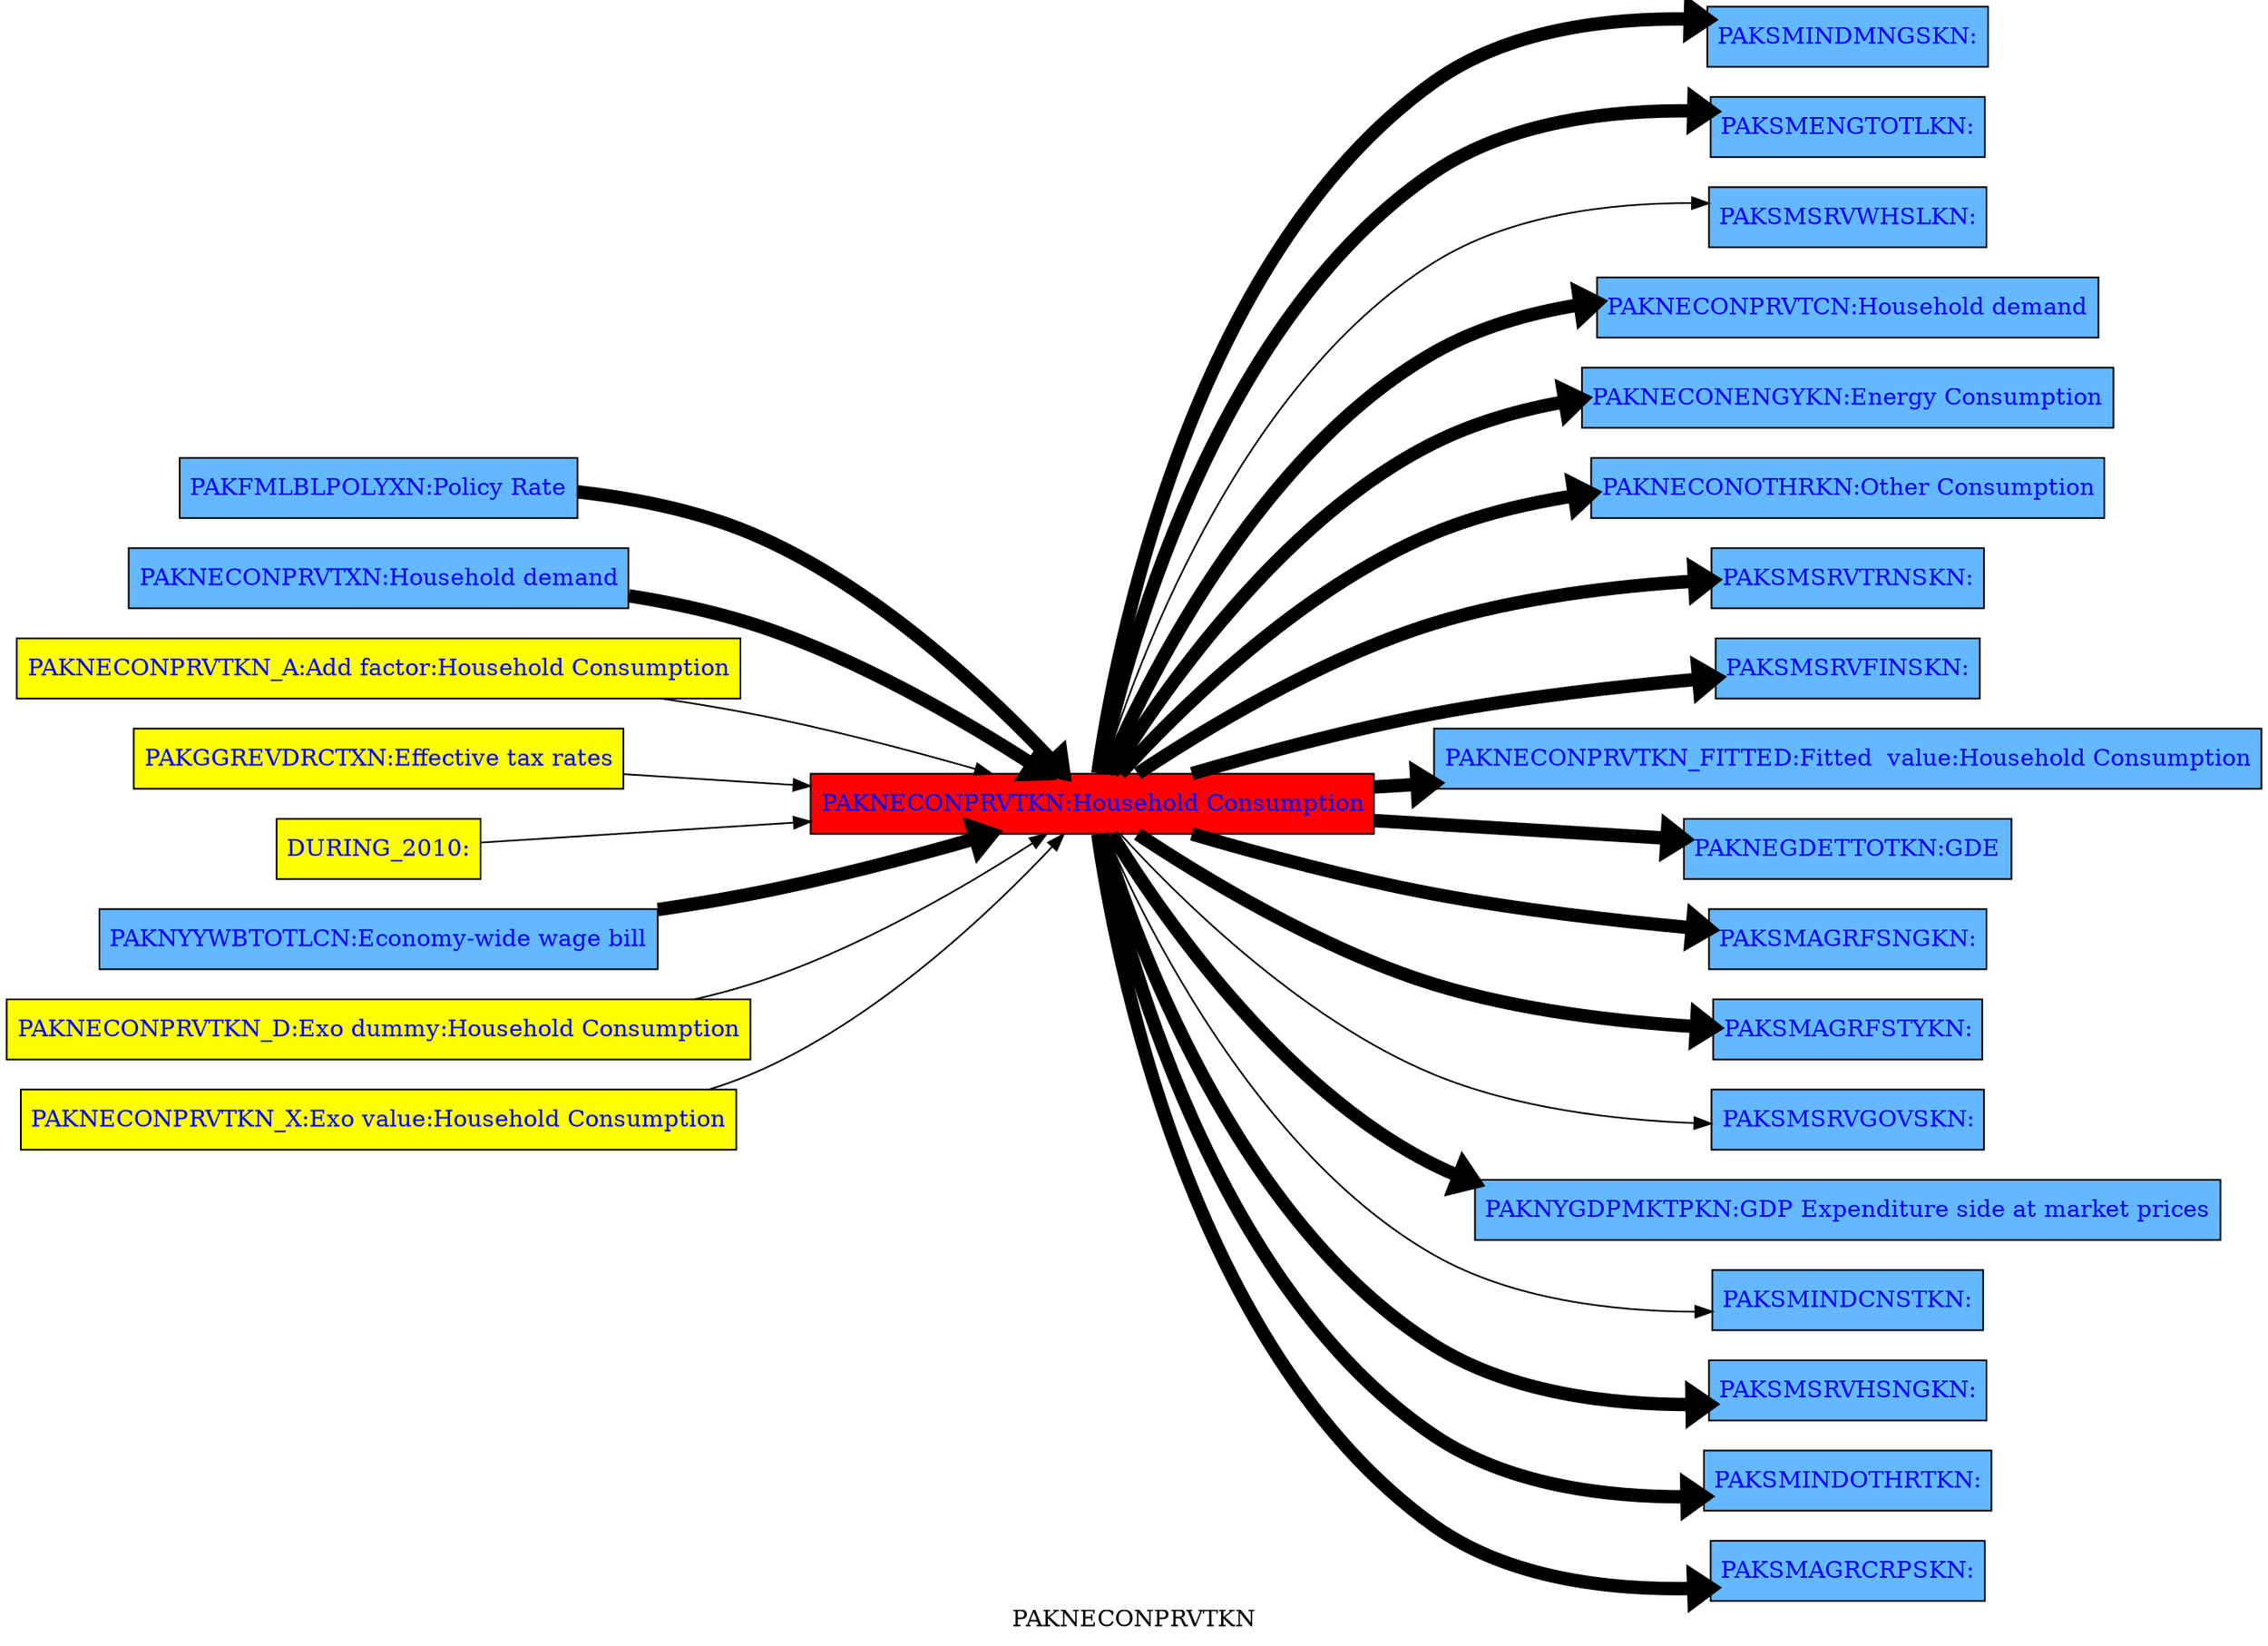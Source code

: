 digraph TD { rankdir ="LR" 
{node  [margin=0.025 fontcolor=blue style=filled ] 
 "PAKSMINDMNGSKN" [ shape=box fillcolor= steelblue1 tooltip="PAKSMINDMNGSKN&#10;FRML  &lt;&gt; PAKSMINDMNGSKN = ((1+6.96158341862144)*(0.0132800565666619*PAKNECONPRVTKN+0*PAKNECONGOVTKN+0*PAKNEGDIFTOTKN+0.00704674623894759*PAKNEEXPGNFSKN+0.024122890632682*PAKNEGDISTKBKN)-0.134221966110302*PAKNEIMPGNFSKN-0.500981557895139*PAKNYTAXNINDKN-123652.869264758)/(1+0.200800622280983) &#36;"  margin=0.025 fontcolor=blue style = filled  label=<<TABLE BORDER='0' CELLBORDER = '0' style = "filled"  > <TR><TD tooltip="PAKSMINDMNGSKN&#10;FRML  &lt;&gt; PAKSMINDMNGSKN = ((1+6.96158341862144)*(0.0132800565666619*PAKNECONPRVTKN+0*PAKNECONGOVTKN+0*PAKNEGDIFTOTKN+0.00704674623894759*PAKNEEXPGNFSKN+0.024122890632682*PAKNEGDISTKBKN)-0.134221966110302*PAKNEIMPGNFSKN-0.500981557895139*PAKNYTAXNINDKN-123652.869264758)/(1+0.200800622280983) &#36;">PAKSMINDMNGSKN:</TD></TR> </TABLE>> ]
"PAKSMENGTOTLKN" [ shape=box fillcolor= steelblue1 tooltip="PAKSMENGTOTLKN&#10;FRML  &lt;&gt; PAKSMENGTOTLKN = ((1+1.65868473220397)*(0.0775261497897936*PAKNECONPRVTKN+0*PAKNECONGOVTKN+0*PAKNEGDIFTOTKN+0.0217448978257548*PAKNEEXPGNFSKN+0.0458991644104248*PAKNEGDISTKBKN)-0.11894699850705*PAKNEIMPGNFSKN--0.50579180838529*PAKNYTAXNINDKN-0)/(1+5.65663938581514) &#36;"  margin=0.025 fontcolor=blue style = filled  label=<<TABLE BORDER='0' CELLBORDER = '0' style = "filled"  > <TR><TD tooltip="PAKSMENGTOTLKN&#10;FRML  &lt;&gt; PAKSMENGTOTLKN = ((1+1.65868473220397)*(0.0775261497897936*PAKNECONPRVTKN+0*PAKNECONGOVTKN+0*PAKNEGDIFTOTKN+0.0217448978257548*PAKNEEXPGNFSKN+0.0458991644104248*PAKNEGDISTKBKN)-0.11894699850705*PAKNEIMPGNFSKN--0.50579180838529*PAKNYTAXNINDKN-0)/(1+5.65663938581514) &#36;">PAKSMENGTOTLKN:</TD></TR> </TABLE>> ]
"PAKFMLBLPOLYXN" [ shape=box fillcolor= steelblue1 tooltip="Policy Rate&#10;FRML &lt;Z,EXO&gt; PAKFMLBLPOLYXN = (-100*PAKFMLBLPOLYXN_A+100* (0.905129162122953*PAKFMLBLPOLYXN(-1)/100+(1-0.905129162122953)*(PAKMPPOLNATRXN/100+1.2*(((LOG(PAKNECONPRVTXN))-(LOG(PAKNECONPRVTXN(-1))))-PAKINFLEXPT/100)+0.5*PAKNYGDPGAP_/100)) ) * (1-PAKFMLBLPOLYXN_D)+ PAKFMLBLPOLYXN_X*PAKFMLBLPOLYXN_D  &#36;"  margin=0.025 fontcolor=blue style = filled  label=<<TABLE BORDER='0' CELLBORDER = '0' style = "filled"  > <TR><TD tooltip="Policy Rate&#10;FRML &lt;Z,EXO&gt; PAKFMLBLPOLYXN = (-100*PAKFMLBLPOLYXN_A+100* (0.905129162122953*PAKFMLBLPOLYXN(-1)/100+(1-0.905129162122953)*(PAKMPPOLNATRXN/100+1.2*(((LOG(PAKNECONPRVTXN))-(LOG(PAKNECONPRVTXN(-1))))-PAKINFLEXPT/100)+0.5*PAKNYGDPGAP_/100)) ) * (1-PAKFMLBLPOLYXN_D)+ PAKFMLBLPOLYXN_X*PAKFMLBLPOLYXN_D  &#36;">PAKFMLBLPOLYXN:Policy Rate</TD></TR> </TABLE>> ]
"PAKNECONPRVTXN" [ shape=box fillcolor= steelblue1 tooltip="Household demand&#10;FRML  &lt;&gt; PAKNECONPRVTXN = ((PAKNECONENGYSH**PAKCESENGYCON)*PAKNECONENGYXN**(1-PAKCESENGYCON)+(PAKNECONOTHRSH**PAKCESENGYCON)*PAKNECONOTHRXN**(1-PAKCESENGYCON))**(1/(1-PAKCESENGYCON)) &#36;"  margin=0.025 fontcolor=blue style = filled  label=<<TABLE BORDER='0' CELLBORDER = '0' style = "filled"  > <TR><TD tooltip="Household demand&#10;FRML  &lt;&gt; PAKNECONPRVTXN = ((PAKNECONENGYSH**PAKCESENGYCON)*PAKNECONENGYXN**(1-PAKCESENGYCON)+(PAKNECONOTHRSH**PAKCESENGYCON)*PAKNECONOTHRXN**(1-PAKCESENGYCON))**(1/(1-PAKCESENGYCON)) &#36;">PAKNECONPRVTXN:Household demand</TD></TR> </TABLE>> ]
"PAKSMSRVWHSLKN" [ shape=box fillcolor= steelblue1 tooltip="PAKSMSRVWHSLKN&#10;FRML  &lt;&gt; PAKSMSRVWHSLKN = ((1+1.17766663382018E-08)*(0*PAKNECONPRVTKN+0*PAKNECONGOVTKN+0*PAKNEGDIFTOTKN+0*PAKNEEXPGNFSKN+0*PAKNEGDISTKBKN)-0*PAKNEIMPGNFSKN-0*PAKNYTAXNINDKN--4160770)/(1+0.265916086910196) &#36;"  margin=0.025 fontcolor=blue style = filled  label=<<TABLE BORDER='0' CELLBORDER = '0' style = "filled"  > <TR><TD tooltip="PAKSMSRVWHSLKN&#10;FRML  &lt;&gt; PAKSMSRVWHSLKN = ((1+1.17766663382018E-08)*(0*PAKNECONPRVTKN+0*PAKNECONGOVTKN+0*PAKNEGDIFTOTKN+0*PAKNEEXPGNFSKN+0*PAKNEGDISTKBKN)-0*PAKNEIMPGNFSKN-0*PAKNYTAXNINDKN--4160770)/(1+0.265916086910196) &#36;">PAKSMSRVWHSLKN:</TD></TR> </TABLE>> ]
"PAKNECONPRVTKN_A" [ shape=box fillcolor= yellow tooltip="Add factor:Household Consumption&#10;Exogen"  margin=0.025 fontcolor=blue style = filled  label=<<TABLE BORDER='0' CELLBORDER = '0' style = "filled"  > <TR><TD tooltip="Add factor:Household Consumption&#10;Exogen">PAKNECONPRVTKN_A:Add factor:Household Consumption</TD></TR> </TABLE>> ]
"PAKNECONPRVTCN" [ shape=box fillcolor= steelblue1 tooltip="Household demand&#10;FRML  &lt;&gt; PAKNECONPRVTCN = PAKNECONPRVTKN*PAKNECONPRVTXN &#36;"  margin=0.025 fontcolor=blue style = filled  label=<<TABLE BORDER='0' CELLBORDER = '0' style = "filled"  > <TR><TD tooltip="Household demand&#10;FRML  &lt;&gt; PAKNECONPRVTCN = PAKNECONPRVTKN*PAKNECONPRVTXN &#36;">PAKNECONPRVTCN:Household demand</TD></TR> </TABLE>> ]
"PAKNECONENGYKN" [ shape=box fillcolor= steelblue1 tooltip="Energy Consumption&#10;FRML  &lt;&gt; PAKNECONENGYKN = PAKNECONENGYSH**(PAKCESENGYCON)*(PAKNECONPRVTKN*(PAKNECONPRVTXN/PAKNECONENGYXN)**(PAKCESENGYCON)) &#36;"  margin=0.025 fontcolor=blue style = filled  label=<<TABLE BORDER='0' CELLBORDER = '0' style = "filled"  > <TR><TD tooltip="Energy Consumption&#10;FRML  &lt;&gt; PAKNECONENGYKN = PAKNECONENGYSH**(PAKCESENGYCON)*(PAKNECONPRVTKN*(PAKNECONPRVTXN/PAKNECONENGYXN)**(PAKCESENGYCON)) &#36;">PAKNECONENGYKN:Energy Consumption</TD></TR> </TABLE>> ]
"PAKNECONOTHRKN" [ shape=box fillcolor= steelblue1 tooltip="Other Consumption&#10;FRML  &lt;&gt; PAKNECONOTHRKN = PAKNECONOTHRSH**(PAKCESENGYCON)*(PAKNECONPRVTKN*(PAKNECONPRVTXN/PAKNECONOTHRXN)**(PAKCESENGYCON)) &#36;"  margin=0.025 fontcolor=blue style = filled  label=<<TABLE BORDER='0' CELLBORDER = '0' style = "filled"  > <TR><TD tooltip="Other Consumption&#10;FRML  &lt;&gt; PAKNECONOTHRKN = PAKNECONOTHRSH**(PAKCESENGYCON)*(PAKNECONPRVTKN*(PAKNECONPRVTXN/PAKNECONOTHRXN)**(PAKCESENGYCON)) &#36;">PAKNECONOTHRKN:Other Consumption</TD></TR> </TABLE>> ]
"PAKSMSRVTRNSKN" [ shape=box fillcolor= steelblue1 tooltip="PAKSMSRVTRNSKN&#10;FRML  &lt;&gt; PAKSMSRVTRNSKN = ((1+0.301074862860981)*(0.204687752761289*PAKNECONPRVTKN+0*PAKNECONGOVTKN+0*PAKNEGDIFTOTKN+0.0551862611209703*PAKNEEXPGNFSKN+0*PAKNEGDISTKBKN)--0.0392641863572605*PAKNEIMPGNFSKN-0.0174996684619017*PAKNYTAXNINDKN-0)/(1+1.11680986862739) &#36;"  margin=0.025 fontcolor=blue style = filled  label=<<TABLE BORDER='0' CELLBORDER = '0' style = "filled"  > <TR><TD tooltip="PAKSMSRVTRNSKN&#10;FRML  &lt;&gt; PAKSMSRVTRNSKN = ((1+0.301074862860981)*(0.204687752761289*PAKNECONPRVTKN+0*PAKNECONGOVTKN+0*PAKNEGDIFTOTKN+0.0551862611209703*PAKNEEXPGNFSKN+0*PAKNEGDISTKBKN)--0.0392641863572605*PAKNEIMPGNFSKN-0.0174996684619017*PAKNYTAXNINDKN-0)/(1+1.11680986862739) &#36;">PAKSMSRVTRNSKN:</TD></TR> </TABLE>> ]
"PAKSMSRVFINSKN" [ shape=box fillcolor= steelblue1 tooltip="PAKSMSRVFINSKN&#10;FRML  &lt;&gt; PAKSMSRVFINSKN = ((1+1.04148314760779)*(0.0520379651885469*PAKNECONPRVTKN+0*PAKNECONGOVTKN+0*PAKNEGDIFTOTKN+0.00879145012359898*PAKNEEXPGNFSKN+0*PAKNEGDISTKBKN)-0.00594416979264236*PAKNEIMPGNFSKN-0.000103762679145856*PAKNYTAXNINDKN-0)/(1+0.24687745523084) &#36;"  margin=0.025 fontcolor=blue style = filled  label=<<TABLE BORDER='0' CELLBORDER = '0' style = "filled"  > <TR><TD tooltip="PAKSMSRVFINSKN&#10;FRML  &lt;&gt; PAKSMSRVFINSKN = ((1+1.04148314760779)*(0.0520379651885469*PAKNECONPRVTKN+0*PAKNECONGOVTKN+0*PAKNEGDIFTOTKN+0.00879145012359898*PAKNEEXPGNFSKN+0*PAKNEGDISTKBKN)-0.00594416979264236*PAKNEIMPGNFSKN-0.000103762679145856*PAKNYTAXNINDKN-0)/(1+0.24687745523084) &#36;">PAKSMSRVFINSKN:</TD></TR> </TABLE>> ]
"PAKNECONPRVTKN" [ shape=box fillcolor= red tooltip="Household Consumption&#10;FRML &lt;Z,EXO&gt; PAKNECONPRVTKN = (PAKNECONPRVTKN(-1)*EXP(-PAKNECONPRVTKN_A+ (-0.2*(LOG(PAKNECONPRVTKN(-1))-LOG((PAKNYYWBTOTLCN(-1)*(1-PAKGGREVDRCTXN(-1)/100))/PAKNECONPRVTXN(-1)))+1*((LOG((PAKNYYWBTOTLCN*(1-PAKGGREVDRCTXN/100))/PAKNECONPRVTXN))-(LOG((PAKNYYWBTOTLCN(-1)*(1-PAKGGREVDRCTXN(-1)/100))/PAKNECONPRVTXN(-1))))+0.0303228629698929+0.0163839011059956*DURING_2010-0.3*(PAKFMLBLPOLYXN/100-((LOG(PAKNECONPRVTXN))-(LOG(PAKNECONPRVTXN(-1)))))) )) * (1-PAKNECONPRVTKN_D)+ PAKNECONPRVTKN_X*PAKNECONPRVTKN_D  &#36;"  margin=0.025 fontcolor=blue style = filled  label=<<TABLE BORDER='0' CELLBORDER = '0' style = "filled"  > <TR><TD tooltip="Household Consumption&#10;FRML &lt;Z,EXO&gt; PAKNECONPRVTKN = (PAKNECONPRVTKN(-1)*EXP(-PAKNECONPRVTKN_A+ (-0.2*(LOG(PAKNECONPRVTKN(-1))-LOG((PAKNYYWBTOTLCN(-1)*(1-PAKGGREVDRCTXN(-1)/100))/PAKNECONPRVTXN(-1)))+1*((LOG((PAKNYYWBTOTLCN*(1-PAKGGREVDRCTXN/100))/PAKNECONPRVTXN))-(LOG((PAKNYYWBTOTLCN(-1)*(1-PAKGGREVDRCTXN(-1)/100))/PAKNECONPRVTXN(-1))))+0.0303228629698929+0.0163839011059956*DURING_2010-0.3*(PAKFMLBLPOLYXN/100-((LOG(PAKNECONPRVTXN))-(LOG(PAKNECONPRVTXN(-1)))))) )) * (1-PAKNECONPRVTKN_D)+ PAKNECONPRVTKN_X*PAKNECONPRVTKN_D  &#36;">PAKNECONPRVTKN:Household Consumption</TD></TR> </TABLE>> ]
"PAKNECONPRVTKN_FITTED" [ shape=box fillcolor= steelblue1 tooltip="Fitted  value:Household Consumption&#10;FRML &lt;FIT&gt; PAKNECONPRVTKN_FITTED = PAKNECONPRVTKN(-1)*EXP( (-0.2*(LOG(PAKNECONPRVTKN(-1))-LOG((PAKNYYWBTOTLCN(-1)*(1-PAKGGREVDRCTXN(-1)/100))/PAKNECONPRVTXN(-1)))+1*((LOG((PAKNYYWBTOTLCN*(1-PAKGGREVDRCTXN/100))/PAKNECONPRVTXN))-(LOG((PAKNYYWBTOTLCN(-1)*(1-PAKGGREVDRCTXN(-1)/100))/PAKNECONPRVTXN(-1))))+0.0303228629698929+0.0163839011059956*DURING_2010-0.3*(PAKFMLBLPOLYXN/100-((LOG(PAKNECONPRVTXN))-(LOG(PAKNECONPRVTXN(-1)))))) ) &#36;"  margin=0.025 fontcolor=blue style = filled  label=<<TABLE BORDER='0' CELLBORDER = '0' style = "filled"  > <TR><TD tooltip="Fitted  value:Household Consumption&#10;FRML &lt;FIT&gt; PAKNECONPRVTKN_FITTED = PAKNECONPRVTKN(-1)*EXP( (-0.2*(LOG(PAKNECONPRVTKN(-1))-LOG((PAKNYYWBTOTLCN(-1)*(1-PAKGGREVDRCTXN(-1)/100))/PAKNECONPRVTXN(-1)))+1*((LOG((PAKNYYWBTOTLCN*(1-PAKGGREVDRCTXN/100))/PAKNECONPRVTXN))-(LOG((PAKNYYWBTOTLCN(-1)*(1-PAKGGREVDRCTXN(-1)/100))/PAKNECONPRVTXN(-1))))+0.0303228629698929+0.0163839011059956*DURING_2010-0.3*(PAKFMLBLPOLYXN/100-((LOG(PAKNECONPRVTXN))-(LOG(PAKNECONPRVTXN(-1)))))) ) &#36;">PAKNECONPRVTKN_FITTED:Fitted  value:Household Consumption</TD></TR> </TABLE>> ]
"PAKNEGDETTOTKN" [ shape=box fillcolor= steelblue1 tooltip="GDE&#10;FRML  &lt;&gt; PAKNEGDETTOTKN = (PAKNECONPRVTKN+PAKNECONGOVTKN+PAKNEGDIFTOTKN+PAKNEGDISTKBKN+PAKNYGDPDISCKN) &#36;"  margin=0.025 fontcolor=blue style = filled  label=<<TABLE BORDER='0' CELLBORDER = '0' style = "filled"  > <TR><TD tooltip="GDE&#10;FRML  &lt;&gt; PAKNEGDETTOTKN = (PAKNECONPRVTKN+PAKNECONGOVTKN+PAKNEGDIFTOTKN+PAKNEGDISTKBKN+PAKNYGDPDISCKN) &#36;">PAKNEGDETTOTKN:GDE</TD></TR> </TABLE>> ]
"PAKGGREVDRCTXN" [ shape=box fillcolor= yellow tooltip="Effective tax rates&#10;Exogen"  margin=0.025 fontcolor=blue style = filled  label=<<TABLE BORDER='0' CELLBORDER = '0' style = "filled"  > <TR><TD tooltip="Effective tax rates&#10;Exogen">PAKGGREVDRCTXN:Effective tax rates</TD></TR> </TABLE>> ]
"PAKSMAGRFSNGKN" [ shape=box fillcolor= steelblue1 tooltip="PAKSMAGRFSNGKN&#10;FRML  &lt;&gt; PAKSMAGRFSNGKN = ((1+1.92407325889309)*(0.00246195499563977*PAKNECONPRVTKN+0*PAKNECONGOVTKN+0*PAKNEGDIFTOTKN+0.00130433854799597*PAKNEEXPGNFSKN+0.00497657560072267*PAKNEGDISTKBKN)-1.14989260682794E-05*PAKNEIMPGNFSKN-2.46467171367829E-07*PAKNYTAXNINDKN-26993)/(1+0.506095544048804) &#36;"  margin=0.025 fontcolor=blue style = filled  label=<<TABLE BORDER='0' CELLBORDER = '0' style = "filled"  > <TR><TD tooltip="PAKSMAGRFSNGKN&#10;FRML  &lt;&gt; PAKSMAGRFSNGKN = ((1+1.92407325889309)*(0.00246195499563977*PAKNECONPRVTKN+0*PAKNECONGOVTKN+0*PAKNEGDIFTOTKN+0.00130433854799597*PAKNEEXPGNFSKN+0.00497657560072267*PAKNEGDISTKBKN)-1.14989260682794E-05*PAKNEIMPGNFSKN-2.46467171367829E-07*PAKNYTAXNINDKN-26993)/(1+0.506095544048804) &#36;">PAKSMAGRFSNGKN:</TD></TR> </TABLE>> ]
"PAKSMAGRFSTYKN" [ shape=box fillcolor= steelblue1 tooltip="PAKSMAGRFSTYKN&#10;FRML  &lt;&gt; PAKSMAGRFSTYKN = ((1+0.195965019358753)*(0.010131919293849*PAKNECONPRVTKN+0*PAKNECONGOVTKN+0*PAKNEGDIFTOTKN+0.000136733767007103*PAKNEEXPGNFSKN+0.0199955288980741*PAKNEGDISTKBKN)-0.00076829563200478*PAKNEIMPGNFSKN-0.00172030587371022*PAKNYTAXNINDKN-65421)/(1+0.319587584852584) &#36;"  margin=0.025 fontcolor=blue style = filled  label=<<TABLE BORDER='0' CELLBORDER = '0' style = "filled"  > <TR><TD tooltip="PAKSMAGRFSTYKN&#10;FRML  &lt;&gt; PAKSMAGRFSTYKN = ((1+0.195965019358753)*(0.010131919293849*PAKNECONPRVTKN+0*PAKNECONGOVTKN+0*PAKNEGDIFTOTKN+0.000136733767007103*PAKNEEXPGNFSKN+0.0199955288980741*PAKNEGDISTKBKN)-0.00076829563200478*PAKNEIMPGNFSKN-0.00172030587371022*PAKNYTAXNINDKN-65421)/(1+0.319587584852584) &#36;">PAKSMAGRFSTYKN:</TD></TR> </TABLE>> ]
"PAKSMSRVGOVSKN" [ shape=box fillcolor= steelblue1 tooltip="PAKSMSRVGOVSKN&#10;FRML  &lt;&gt; PAKSMSRVGOVSKN = ((1+0)*(0*PAKNECONPRVTKN+0.789129947325563*PAKNECONGOVTKN+0*PAKNEGDIFTOTKN+0*PAKNEEXPGNFSKN+0*PAKNEGDISTKBKN)-0*PAKNEIMPGNFSKN-0*PAKNYTAXNINDKN-0)/(1+0.947258014252215) &#36;"  margin=0.025 fontcolor=blue style = filled  label=<<TABLE BORDER='0' CELLBORDER = '0' style = "filled"  > <TR><TD tooltip="PAKSMSRVGOVSKN&#10;FRML  &lt;&gt; PAKSMSRVGOVSKN = ((1+0)*(0*PAKNECONPRVTKN+0.789129947325563*PAKNECONGOVTKN+0*PAKNEGDIFTOTKN+0*PAKNEEXPGNFSKN+0*PAKNEGDISTKBKN)-0*PAKNEIMPGNFSKN-0*PAKNYTAXNINDKN-0)/(1+0.947258014252215) &#36;">PAKSMSRVGOVSKN:</TD></TR> </TABLE>> ]
"DURING_2010" [ shape=box fillcolor= yellow tooltip="DURING_2010&#10;Exogen"  margin=0.025 fontcolor=blue style = filled  label=<<TABLE BORDER='0' CELLBORDER = '0' style = "filled"  > <TR><TD tooltip="DURING_2010&#10;Exogen">DURING_2010:</TD></TR> </TABLE>> ]
"PAKNYGDPMKTPKN" [ shape=box fillcolor= steelblue1 tooltip="GDP Expenditure side at market prices&#10;FRML  &lt;&gt; PAKNYGDPMKTPKN = PAKNECONPRVTKN+PAKNECONGOVTKN+PAKNEGDIFTOTKN+PAKNEGDISTKBKN+PAKNEEXPGNFSKN-PAKNEIMPGNFSKN+PAKNYGDPDISCKN+PAKADAP*PAKDISPREPKN &#36;"  margin=0.025 fontcolor=blue style = filled  label=<<TABLE BORDER='0' CELLBORDER = '0' style = "filled"  > <TR><TD tooltip="GDP Expenditure side at market prices&#10;FRML  &lt;&gt; PAKNYGDPMKTPKN = PAKNECONPRVTKN+PAKNECONGOVTKN+PAKNEGDIFTOTKN+PAKNEGDISTKBKN+PAKNEEXPGNFSKN-PAKNEIMPGNFSKN+PAKNYGDPDISCKN+PAKADAP*PAKDISPREPKN &#36;">PAKNYGDPMKTPKN:GDP Expenditure side at market prices</TD></TR> </TABLE>> ]
"PAKSMINDCNSTKN" [ shape=box fillcolor= steelblue1 tooltip="PAKSMINDCNSTKN&#10;FRML  &lt;&gt; PAKSMINDCNSTKN = ((1+0.0370651228196874)*(0*PAKNECONPRVTKN+0*PAKNECONGOVTKN+0.433487212699245*PAKNEGDIFTOTKN+0.00170061231445462*PAKNEEXPGNFSKN+0.0166541213494276*PAKNEGDISTKBKN)-0.00444968266528859*PAKNEIMPGNFSKN-0*PAKNYTAXNINDKN-55116.3653855153)/(1+1.91367284458402) &#36;"  margin=0.025 fontcolor=blue style = filled  label=<<TABLE BORDER='0' CELLBORDER = '0' style = "filled"  > <TR><TD tooltip="PAKSMINDCNSTKN&#10;FRML  &lt;&gt; PAKSMINDCNSTKN = ((1+0.0370651228196874)*(0*PAKNECONPRVTKN+0*PAKNECONGOVTKN+0.433487212699245*PAKNEGDIFTOTKN+0.00170061231445462*PAKNEEXPGNFSKN+0.0166541213494276*PAKNEGDISTKBKN)-0.00444968266528859*PAKNEIMPGNFSKN-0*PAKNYTAXNINDKN-55116.3653855153)/(1+1.91367284458402) &#36;">PAKSMINDCNSTKN:</TD></TR> </TABLE>> ]
"PAKSMSRVHSNGKN" [ shape=box fillcolor= steelblue1 tooltip="PAKSMSRVHSNGKN&#10;FRML  &lt;&gt; PAKSMSRVHSNGKN = ((1+0.782809577554843)*(0.0647364660896117*PAKNECONPRVTKN+0*PAKNECONGOVTKN+0.00605333595533851*PAKNEGDIFTOTKN+0.03048358523237*PAKNEEXPGNFSKN+0*PAKNEGDISTKBKN)-0.0244768173208691*PAKNEIMPGNFSKN-0.0684093628903126*PAKNYTAXNINDKN-0)/(1+0.150771193398883) &#36;"  margin=0.025 fontcolor=blue style = filled  label=<<TABLE BORDER='0' CELLBORDER = '0' style = "filled"  > <TR><TD tooltip="PAKSMSRVHSNGKN&#10;FRML  &lt;&gt; PAKSMSRVHSNGKN = ((1+0.782809577554843)*(0.0647364660896117*PAKNECONPRVTKN+0*PAKNECONGOVTKN+0.00605333595533851*PAKNEGDIFTOTKN+0.03048358523237*PAKNEEXPGNFSKN+0*PAKNEGDISTKBKN)-0.0244768173208691*PAKNEIMPGNFSKN-0.0684093628903126*PAKNYTAXNINDKN-0)/(1+0.150771193398883) &#36;">PAKSMSRVHSNGKN:</TD></TR> </TABLE>> ]
"PAKSMINDOTHRTKN" [ shape=box fillcolor= steelblue1 tooltip="PAKSMINDOTHRTKN&#10;FRML  &lt;&gt; PAKSMINDOTHRTKN = ((1+0.483473985412524)*(0.40172973397176*PAKNECONPRVTKN+0*PAKNECONGOVTKN+0.560459287907094*PAKNEGDIFTOTKN+0.719299486591763*PAKNEEXPGNFSKN+0.620970563578771*PAKNEGDISTKBKN)-0.606734386430279*PAKNEIMPGNFSKN-0.866045585295928*PAKNYTAXNINDKN-2983275.63714814)/(1+2.46379868577176) &#36;"  margin=0.025 fontcolor=blue style = filled  label=<<TABLE BORDER='0' CELLBORDER = '0' style = "filled"  > <TR><TD tooltip="PAKSMINDOTHRTKN&#10;FRML  &lt;&gt; PAKSMINDOTHRTKN = ((1+0.483473985412524)*(0.40172973397176*PAKNECONPRVTKN+0*PAKNECONGOVTKN+0.560459287907094*PAKNEGDIFTOTKN+0.719299486591763*PAKNEEXPGNFSKN+0.620970563578771*PAKNEGDISTKBKN)-0.606734386430279*PAKNEIMPGNFSKN-0.866045585295928*PAKNYTAXNINDKN-2983275.63714814)/(1+2.46379868577176) &#36;">PAKSMINDOTHRTKN:</TD></TR> </TABLE>> ]
"PAKSMAGRCRPSKN" [ shape=box fillcolor= steelblue1 tooltip="PAKSMAGRCRPSKN&#10;FRML  &lt;&gt; PAKSMAGRCRPSKN = ((1+2.09928590574241)*(0.144287620838506*PAKNECONPRVTKN+0*PAKNECONGOVTKN+0*PAKNEGDIFTOTKN+0.0572678299039023*PAKNEEXPGNFSKN+0.267381669083985*PAKNEGDISTKBKN)-0.0736247088197363*PAKNEIMPGNFSKN-0.0407034395686347*PAKNYTAXNINDKN-906311)/(1+0.396041694659877) &#36;"  margin=0.025 fontcolor=blue style = filled  label=<<TABLE BORDER='0' CELLBORDER = '0' style = "filled"  > <TR><TD tooltip="PAKSMAGRCRPSKN&#10;FRML  &lt;&gt; PAKSMAGRCRPSKN = ((1+2.09928590574241)*(0.144287620838506*PAKNECONPRVTKN+0*PAKNECONGOVTKN+0*PAKNEGDIFTOTKN+0.0572678299039023*PAKNEEXPGNFSKN+0.267381669083985*PAKNEGDISTKBKN)-0.0736247088197363*PAKNEIMPGNFSKN-0.0407034395686347*PAKNYTAXNINDKN-906311)/(1+0.396041694659877) &#36;">PAKSMAGRCRPSKN:</TD></TR> </TABLE>> ]
"PAKNYYWBTOTLCN" [ shape=box fillcolor= steelblue1 tooltip="Economy-wide wage bill&#10;FRML  &lt;&gt; PAKNYYWBTOTLCN = PAKNYWRTTOTLCN*PAKLMEMPTOTLCN &#36;"  margin=0.025 fontcolor=blue style = filled  label=<<TABLE BORDER='0' CELLBORDER = '0' style = "filled"  > <TR><TD tooltip="Economy-wide wage bill&#10;FRML  &lt;&gt; PAKNYYWBTOTLCN = PAKNYWRTTOTLCN*PAKLMEMPTOTLCN &#36;">PAKNYYWBTOTLCN:Economy-wide wage bill</TD></TR> </TABLE>> ]
"PAKNECONPRVTKN_D" [ shape=box fillcolor= yellow tooltip="Exo dummy:Household Consumption&#10;Exogen"  margin=0.025 fontcolor=blue style = filled  label=<<TABLE BORDER='0' CELLBORDER = '0' style = "filled"  > <TR><TD tooltip="Exo dummy:Household Consumption&#10;Exogen">PAKNECONPRVTKN_D:Exo dummy:Household Consumption</TD></TR> </TABLE>> ]
"PAKNECONPRVTKN_X" [ shape=box fillcolor= yellow tooltip="Exo value:Household Consumption&#10;Exogen"  margin=0.025 fontcolor=blue style = filled  label=<<TABLE BORDER='0' CELLBORDER = '0' style = "filled"  > <TR><TD tooltip="Exo value:Household Consumption&#10;Exogen">PAKNECONPRVTKN_X:Exo value:Household Consumption</TD></TR> </TABLE>> ] 
} 
"PAKNECONPRVTKN" -> "PAKNEGDETTOTKN" [ style = filled tooltip=" PAKNECONPRVTKN -> PAKNEGDETTOTKN Min. att. -2284%  max: 2484%" href="bogus" penwidth = 8.0 ]
"PAKNECONPRVTXN" -> "PAKNECONPRVTKN" [ style = filled tooltip=" PAKNECONPRVTXN -> PAKNECONPRVTKN Min. att. -5708%  max: 593%" href="bogus" penwidth = 8.0 ]
"PAKNECONPRVTKN" -> "PAKSMAGRFSTYKN" [ style = filled tooltip=" PAKNECONPRVTKN -> PAKSMAGRFSTYKN Min. att. 96%  max: 372%" href="bogus" penwidth = 8.0 ]
"PAKNECONPRVTKN" -> "PAKSMINDCNSTKN" [ style = filled tooltip=" PAKNECONPRVTKN -> PAKSMINDCNSTKN Min. att. 0%  max: 0%" href="bogus" penwidth = 1.0 ]
"PAKNECONPRVTKN" -> "PAKNECONPRVTCN" [ style = filled tooltip=" PAKNECONPRVTKN -> PAKNECONPRVTCN Min. att. -720%  max: 6450%" href="bogus" penwidth = 8.0 ]
"PAKNECONPRVTKN" -> "PAKNECONENGYKN" [ style = filled tooltip=" PAKNECONPRVTKN -> PAKNECONENGYKN Min. att. -699%  max: 3894%" href="bogus" penwidth = 8.0 ]
"PAKNECONPRVTKN" -> "PAKNECONPRVTKN_FITTED" [ style = filled tooltip=" PAKNECONPRVTKN -> PAKNECONPRVTKN_FITTED Min. att. -786%  max: 175%" href="bogus" penwidth = 8.0 ]
"DURING_2010" -> "PAKNECONPRVTKN" [ style = filled tooltip=" DURING_2010 -> PAKNECONPRVTKN Min. att. -0%  max: 0%" href="bogus" penwidth = 1.0 ]
"PAKFMLBLPOLYXN" -> "PAKNECONPRVTKN" [ style = filled tooltip=" PAKFMLBLPOLYXN -> PAKNECONPRVTKN Min. att. -160%  max: 20%" href="bogus" penwidth = 8.0 ]
"PAKNECONPRVTKN" -> "PAKSMSRVGOVSKN" [ style = filled tooltip=" PAKNECONPRVTKN -> PAKSMSRVGOVSKN Min. att. 0%  max: 0%" href="bogus" penwidth = 1.0 ]
"PAKNECONPRVTKN_X" -> "PAKNECONPRVTKN" [ style = filled tooltip=" PAKNECONPRVTKN_X -> PAKNECONPRVTKN Min. att. -0%  max: 0%" href="bogus" penwidth = 1.0 ]
"PAKNECONPRVTKN" -> "PAKSMINDOTHRTKN" [ style = filled tooltip=" PAKNECONPRVTKN -> PAKSMINDOTHRTKN Min. att. -11779%  max: 971%" href="bogus" penwidth = 8.0 ]
"PAKNECONPRVTKN_D" -> "PAKNECONPRVTKN" [ style = filled tooltip=" PAKNECONPRVTKN_D -> PAKNECONPRVTKN Min. att. -0%  max: 0%" href="bogus" penwidth = 1.0 ]
"PAKNECONPRVTKN" -> "PAKNECONOTHRKN" [ style = filled tooltip=" PAKNECONPRVTKN -> PAKNECONOTHRKN Min. att. -12062%  max: 323%" href="bogus" penwidth = 8.0 ]
"PAKNYYWBTOTLCN" -> "PAKNECONPRVTKN" [ style = filled tooltip=" PAKNYYWBTOTLCN -> PAKNECONPRVTKN Min. att. -594%  max: 5823%" href="bogus" penwidth = 8.0 ]
"PAKNECONPRVTKN" -> "PAKSMSRVWHSLKN" [ style = filled tooltip=" PAKNECONPRVTKN -> PAKSMSRVWHSLKN Min. att. 0%  max: 0%" href="bogus" penwidth = 1.0 ]
"PAKNECONPRVTKN" -> "PAKSMSRVHSNGKN" [ style = filled tooltip=" PAKNECONPRVTKN -> PAKSMSRVHSNGKN Min. att. 34%  max: 147%" href="bogus" penwidth = 8.0 ]
"PAKNECONPRVTKN" -> "PAKSMSRVTRNSKN" [ style = filled tooltip=" PAKNECONPRVTKN -> PAKSMSRVTRNSKN Min. att. 87%  max: 593%" href="bogus" penwidth = 8.0 ]
"PAKGGREVDRCTXN" -> "PAKNECONPRVTKN" [ style = filled tooltip=" PAKGGREVDRCTXN -> PAKNECONPRVTKN Min. att. -0%  max: 0%" href="bogus" penwidth = 1.0 ]
"PAKNECONPRVTKN" -> "PAKSMAGRFSNGKN" [ style = filled tooltip=" PAKNECONPRVTKN -> PAKSMAGRFSNGKN Min. att. -29%  max: 170%" href="bogus" penwidth = 8.0 ]
"PAKNECONPRVTKN" -> "PAKSMAGRCRPSKN" [ style = filled tooltip=" PAKNECONPRVTKN -> PAKSMAGRCRPSKN Min. att. -25%  max: 208%" href="bogus" penwidth = 8.0 ]
"PAKNECONPRVTKN" -> "PAKSMSRVFINSKN" [ style = filled tooltip=" PAKNECONPRVTKN -> PAKSMSRVFINSKN Min. att. -104%  max: 125%" href="bogus" penwidth = 8.0 ]
"PAKNECONPRVTKN" -> "PAKSMINDMNGSKN" [ style = filled tooltip=" PAKNECONPRVTKN -> PAKSMINDMNGSKN Min. att. -1229%  max: 1716%" href="bogus" penwidth = 8.0 ]
"PAKNECONPRVTKN" -> "PAKNYGDPMKTPKN" [ style = filled tooltip=" PAKNECONPRVTKN -> PAKNYGDPMKTPKN Min. att. -1557%  max: 290%" href="bogus" penwidth = 8.0 ]
"PAKNECONPRVTKN" -> "PAKSMENGTOTLKN" [ style = filled tooltip=" PAKNECONPRVTKN -> PAKSMENGTOTLKN Min. att. -14%  max: 2187%" href="bogus" penwidth = 8.0 ]
"PAKNECONPRVTKN_A" -> "PAKNECONPRVTKN" [ style = filled tooltip=" PAKNECONPRVTKN_A -> PAKNECONPRVTKN Min. att. -0%  max: 0%" href="bogus" penwidth = 1.0 ]
 label = "PAKNECONPRVTKN";
}